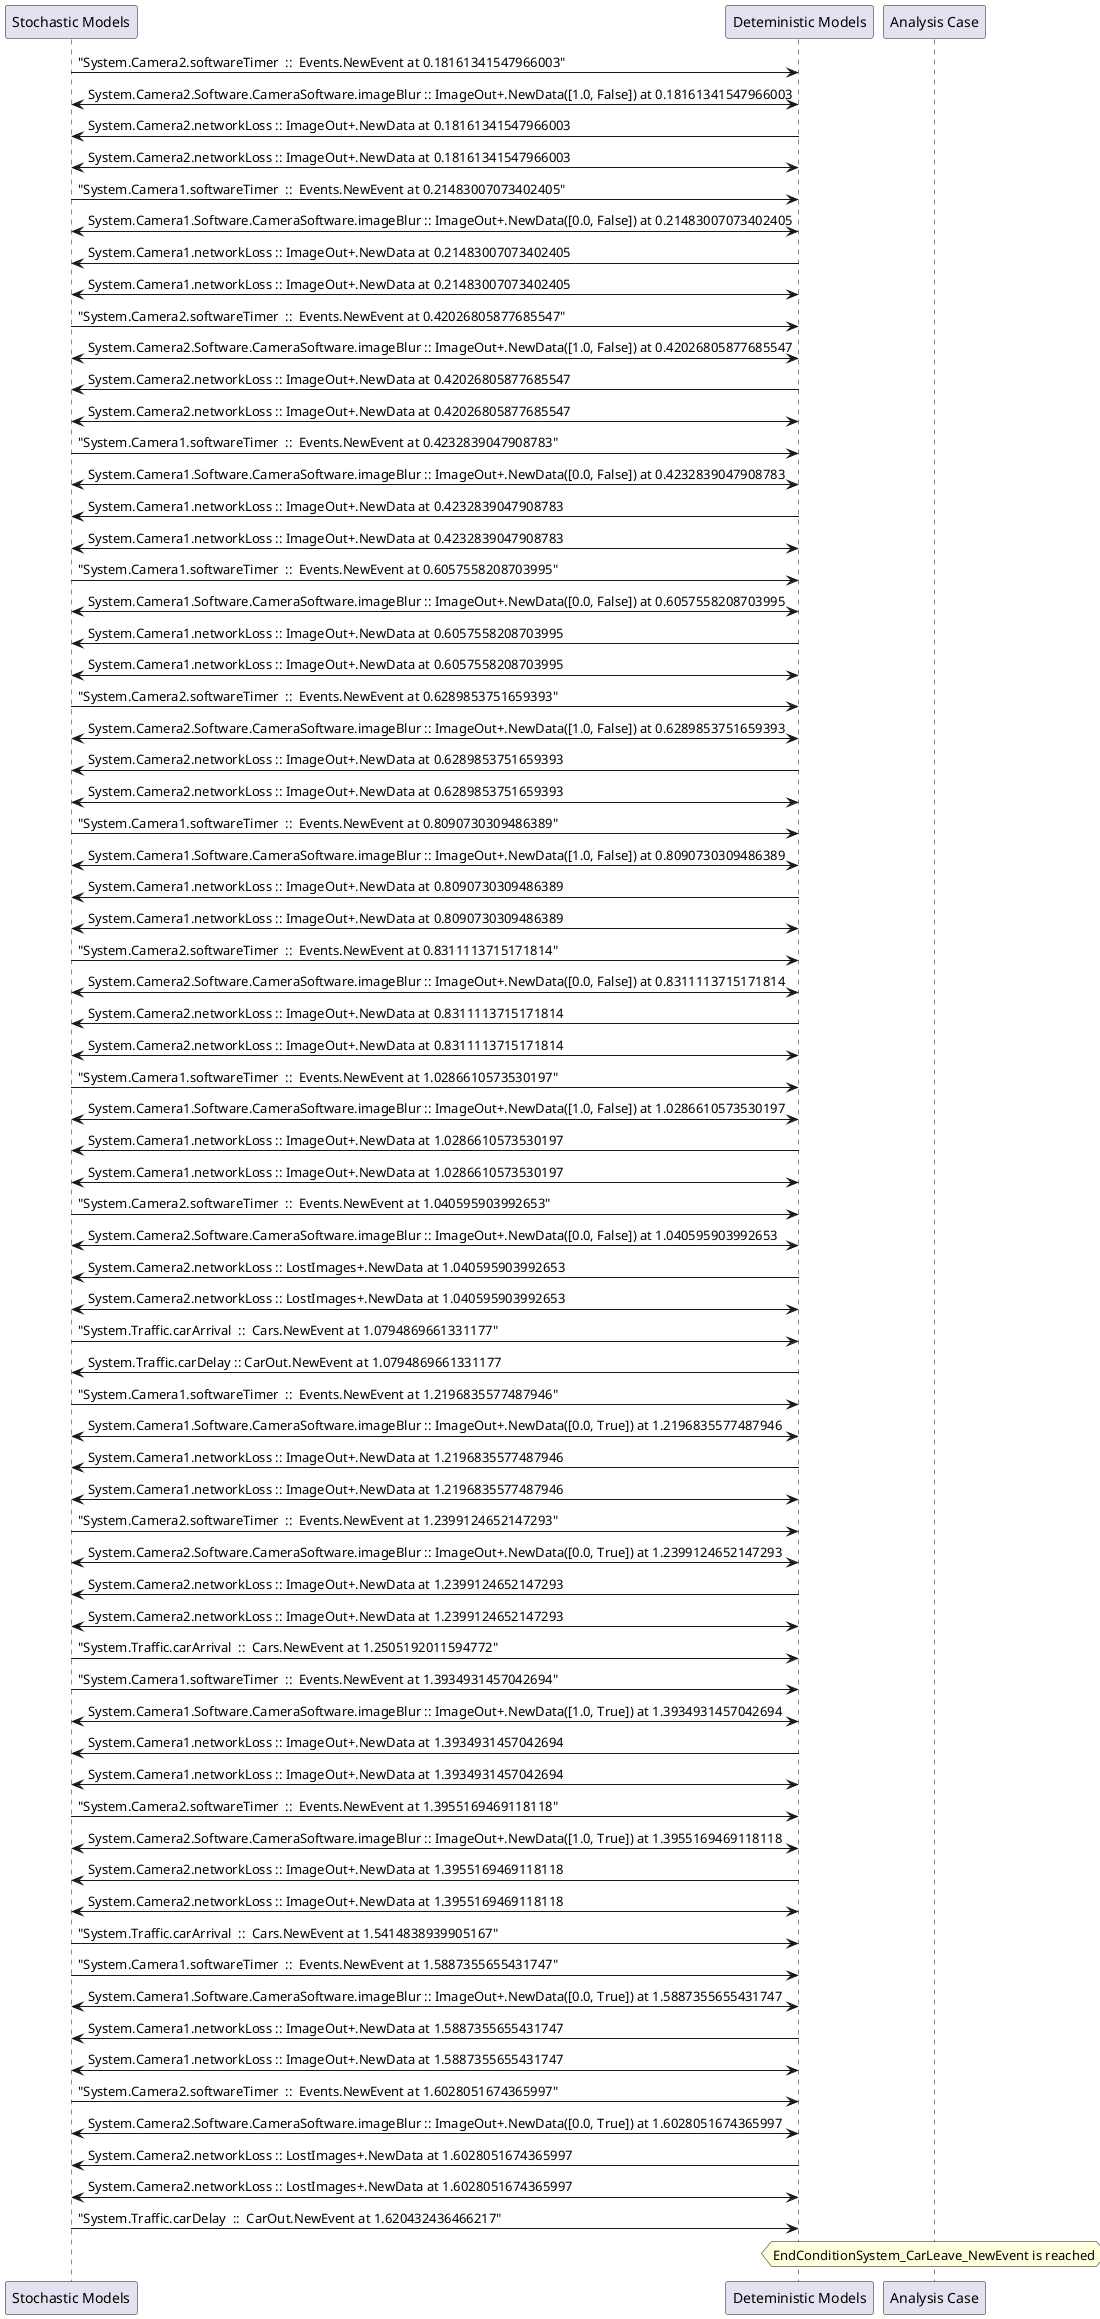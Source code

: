 
	@startuml
	participant "Stochastic Models" as stochmodel
	participant "Deteministic Models" as detmodel
	participant "Analysis Case" as analysis
	{29858_stop} stochmodel -> detmodel : "System.Camera2.softwareTimer  ::  Events.NewEvent at 0.18161341547966003"
detmodel <-> stochmodel : System.Camera2.Software.CameraSoftware.imageBlur :: ImageOut+.NewData([1.0, False]) at 0.18161341547966003
detmodel -> stochmodel : System.Camera2.networkLoss :: ImageOut+.NewData at 0.18161341547966003
detmodel <-> stochmodel : System.Camera2.networkLoss :: ImageOut+.NewData at 0.18161341547966003
{29842_stop} stochmodel -> detmodel : "System.Camera1.softwareTimer  ::  Events.NewEvent at 0.21483007073402405"
detmodel <-> stochmodel : System.Camera1.Software.CameraSoftware.imageBlur :: ImageOut+.NewData([0.0, False]) at 0.21483007073402405
detmodel -> stochmodel : System.Camera1.networkLoss :: ImageOut+.NewData at 0.21483007073402405
detmodel <-> stochmodel : System.Camera1.networkLoss :: ImageOut+.NewData at 0.21483007073402405
{29859_stop} stochmodel -> detmodel : "System.Camera2.softwareTimer  ::  Events.NewEvent at 0.42026805877685547"
detmodel <-> stochmodel : System.Camera2.Software.CameraSoftware.imageBlur :: ImageOut+.NewData([1.0, False]) at 0.42026805877685547
detmodel -> stochmodel : System.Camera2.networkLoss :: ImageOut+.NewData at 0.42026805877685547
detmodel <-> stochmodel : System.Camera2.networkLoss :: ImageOut+.NewData at 0.42026805877685547
{29843_stop} stochmodel -> detmodel : "System.Camera1.softwareTimer  ::  Events.NewEvent at 0.4232839047908783"
detmodel <-> stochmodel : System.Camera1.Software.CameraSoftware.imageBlur :: ImageOut+.NewData([0.0, False]) at 0.4232839047908783
detmodel -> stochmodel : System.Camera1.networkLoss :: ImageOut+.NewData at 0.4232839047908783
detmodel <-> stochmodel : System.Camera1.networkLoss :: ImageOut+.NewData at 0.4232839047908783
{29844_stop} stochmodel -> detmodel : "System.Camera1.softwareTimer  ::  Events.NewEvent at 0.6057558208703995"
detmodel <-> stochmodel : System.Camera1.Software.CameraSoftware.imageBlur :: ImageOut+.NewData([0.0, False]) at 0.6057558208703995
detmodel -> stochmodel : System.Camera1.networkLoss :: ImageOut+.NewData at 0.6057558208703995
detmodel <-> stochmodel : System.Camera1.networkLoss :: ImageOut+.NewData at 0.6057558208703995
{29860_stop} stochmodel -> detmodel : "System.Camera2.softwareTimer  ::  Events.NewEvent at 0.6289853751659393"
detmodel <-> stochmodel : System.Camera2.Software.CameraSoftware.imageBlur :: ImageOut+.NewData([1.0, False]) at 0.6289853751659393
detmodel -> stochmodel : System.Camera2.networkLoss :: ImageOut+.NewData at 0.6289853751659393
detmodel <-> stochmodel : System.Camera2.networkLoss :: ImageOut+.NewData at 0.6289853751659393
{29845_stop} stochmodel -> detmodel : "System.Camera1.softwareTimer  ::  Events.NewEvent at 0.8090730309486389"
detmodel <-> stochmodel : System.Camera1.Software.CameraSoftware.imageBlur :: ImageOut+.NewData([1.0, False]) at 0.8090730309486389
detmodel -> stochmodel : System.Camera1.networkLoss :: ImageOut+.NewData at 0.8090730309486389
detmodel <-> stochmodel : System.Camera1.networkLoss :: ImageOut+.NewData at 0.8090730309486389
{29861_stop} stochmodel -> detmodel : "System.Camera2.softwareTimer  ::  Events.NewEvent at 0.8311113715171814"
detmodel <-> stochmodel : System.Camera2.Software.CameraSoftware.imageBlur :: ImageOut+.NewData([0.0, False]) at 0.8311113715171814
detmodel -> stochmodel : System.Camera2.networkLoss :: ImageOut+.NewData at 0.8311113715171814
detmodel <-> stochmodel : System.Camera2.networkLoss :: ImageOut+.NewData at 0.8311113715171814
{29846_stop} stochmodel -> detmodel : "System.Camera1.softwareTimer  ::  Events.NewEvent at 1.0286610573530197"
detmodel <-> stochmodel : System.Camera1.Software.CameraSoftware.imageBlur :: ImageOut+.NewData([1.0, False]) at 1.0286610573530197
detmodel -> stochmodel : System.Camera1.networkLoss :: ImageOut+.NewData at 1.0286610573530197
detmodel <-> stochmodel : System.Camera1.networkLoss :: ImageOut+.NewData at 1.0286610573530197
{29862_stop} stochmodel -> detmodel : "System.Camera2.softwareTimer  ::  Events.NewEvent at 1.040595903992653"
detmodel <-> stochmodel : System.Camera2.Software.CameraSoftware.imageBlur :: ImageOut+.NewData([0.0, False]) at 1.040595903992653
detmodel -> stochmodel : System.Camera2.networkLoss :: LostImages+.NewData at 1.040595903992653
detmodel <-> stochmodel : System.Camera2.networkLoss :: LostImages+.NewData at 1.040595903992653
{29874_stop} stochmodel -> detmodel : "System.Traffic.carArrival  ::  Cars.NewEvent at 1.0794869661331177"
{29883_start} detmodel -> stochmodel : System.Traffic.carDelay :: CarOut.NewEvent at 1.0794869661331177
{29847_stop} stochmodel -> detmodel : "System.Camera1.softwareTimer  ::  Events.NewEvent at 1.2196835577487946"
detmodel <-> stochmodel : System.Camera1.Software.CameraSoftware.imageBlur :: ImageOut+.NewData([0.0, True]) at 1.2196835577487946
detmodel -> stochmodel : System.Camera1.networkLoss :: ImageOut+.NewData at 1.2196835577487946
detmodel <-> stochmodel : System.Camera1.networkLoss :: ImageOut+.NewData at 1.2196835577487946
{29863_stop} stochmodel -> detmodel : "System.Camera2.softwareTimer  ::  Events.NewEvent at 1.2399124652147293"
detmodel <-> stochmodel : System.Camera2.Software.CameraSoftware.imageBlur :: ImageOut+.NewData([0.0, True]) at 1.2399124652147293
detmodel -> stochmodel : System.Camera2.networkLoss :: ImageOut+.NewData at 1.2399124652147293
detmodel <-> stochmodel : System.Camera2.networkLoss :: ImageOut+.NewData at 1.2399124652147293
{29875_stop} stochmodel -> detmodel : "System.Traffic.carArrival  ::  Cars.NewEvent at 1.2505192011594772"
{29848_stop} stochmodel -> detmodel : "System.Camera1.softwareTimer  ::  Events.NewEvent at 1.3934931457042694"
detmodel <-> stochmodel : System.Camera1.Software.CameraSoftware.imageBlur :: ImageOut+.NewData([1.0, True]) at 1.3934931457042694
detmodel -> stochmodel : System.Camera1.networkLoss :: ImageOut+.NewData at 1.3934931457042694
detmodel <-> stochmodel : System.Camera1.networkLoss :: ImageOut+.NewData at 1.3934931457042694
{29864_stop} stochmodel -> detmodel : "System.Camera2.softwareTimer  ::  Events.NewEvent at 1.3955169469118118"
detmodel <-> stochmodel : System.Camera2.Software.CameraSoftware.imageBlur :: ImageOut+.NewData([1.0, True]) at 1.3955169469118118
detmodel -> stochmodel : System.Camera2.networkLoss :: ImageOut+.NewData at 1.3955169469118118
detmodel <-> stochmodel : System.Camera2.networkLoss :: ImageOut+.NewData at 1.3955169469118118
{29876_stop} stochmodel -> detmodel : "System.Traffic.carArrival  ::  Cars.NewEvent at 1.5414838939905167"
{29849_stop} stochmodel -> detmodel : "System.Camera1.softwareTimer  ::  Events.NewEvent at 1.5887355655431747"
detmodel <-> stochmodel : System.Camera1.Software.CameraSoftware.imageBlur :: ImageOut+.NewData([0.0, True]) at 1.5887355655431747
detmodel -> stochmodel : System.Camera1.networkLoss :: ImageOut+.NewData at 1.5887355655431747
detmodel <-> stochmodel : System.Camera1.networkLoss :: ImageOut+.NewData at 1.5887355655431747
{29865_stop} stochmodel -> detmodel : "System.Camera2.softwareTimer  ::  Events.NewEvent at 1.6028051674365997"
detmodel <-> stochmodel : System.Camera2.Software.CameraSoftware.imageBlur :: ImageOut+.NewData([0.0, True]) at 1.6028051674365997
detmodel -> stochmodel : System.Camera2.networkLoss :: LostImages+.NewData at 1.6028051674365997
detmodel <-> stochmodel : System.Camera2.networkLoss :: LostImages+.NewData at 1.6028051674365997
{29883_stop} stochmodel -> detmodel : "System.Traffic.carDelay  ::  CarOut.NewEvent at 1.620432436466217"
{29883_start} <-> {29883_stop} : delay
hnote over analysis 
EndConditionSystem_CarLeave_NewEvent is reached
endnote
@enduml